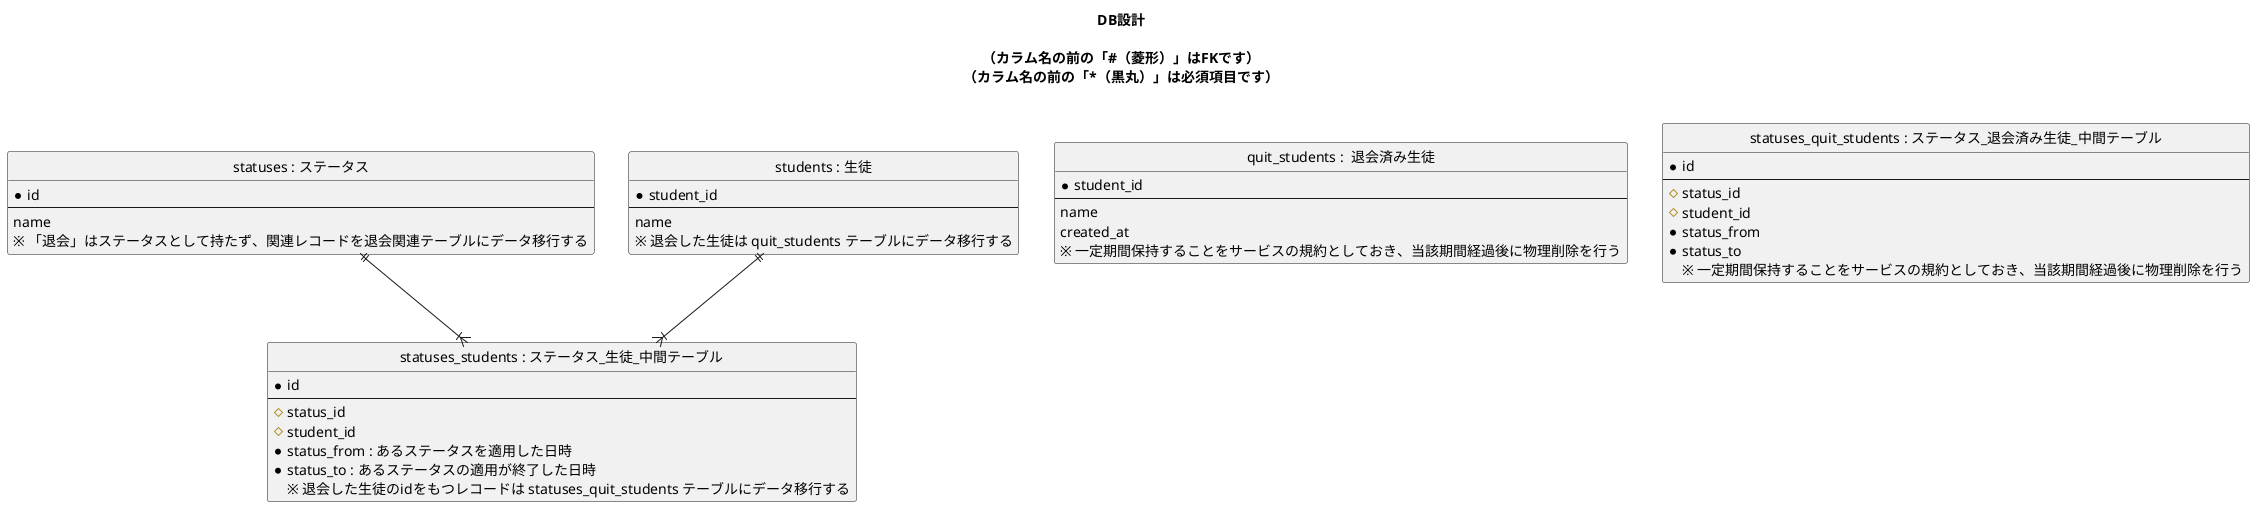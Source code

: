 @startuml

' hide the spot
hide circle

title
DB設計

（カラム名の前の「#（菱形）」はFKです）
（カラム名の前の「*（黒丸）」は必須項目です）

endtitle

entity "statuses : ステータス" as statuses {
  *id
  --
  name
  ※ 「退会」はステータスとして持たず、関連レコードを退会関連テーブルにデータ移行する
}

entity "students : 生徒" as students {
  *student_id
  --
  name
  ※ 退会した生徒は quit_students テーブルにデータ移行する
}

entity "statuses_students : ステータス_生徒_中間テーブル" as statuses_students {
  *id
  --
  #status_id
  #student_id
  *status_from : あるステータスを適用した日時
  *status_to : あるステータスの適用が終了した日時
  ※ 退会した生徒のidをもつレコードは statuses_quit_students テーブルにデータ移行する
}

entity "quit_students :  退会済み生徒" as quit_students {
  *student_id
  --
  name
  created_at
  ※ 一定期間保持することをサービスの規約としておき、当該期間経過後に物理削除を行う
}

entity "statuses_quit_students : ステータス_退会済み生徒_中間テーブル" as statuses_quit_students {
  *id
  --
  #status_id
  #student_id
  *status_from
  *status_to
  ※ 一定期間保持することをサービスの規約としておき、当該期間経過後に物理削除を行う
}

statuses ||--|{ statuses_students
students ||--|{ statuses_students

@enduml
